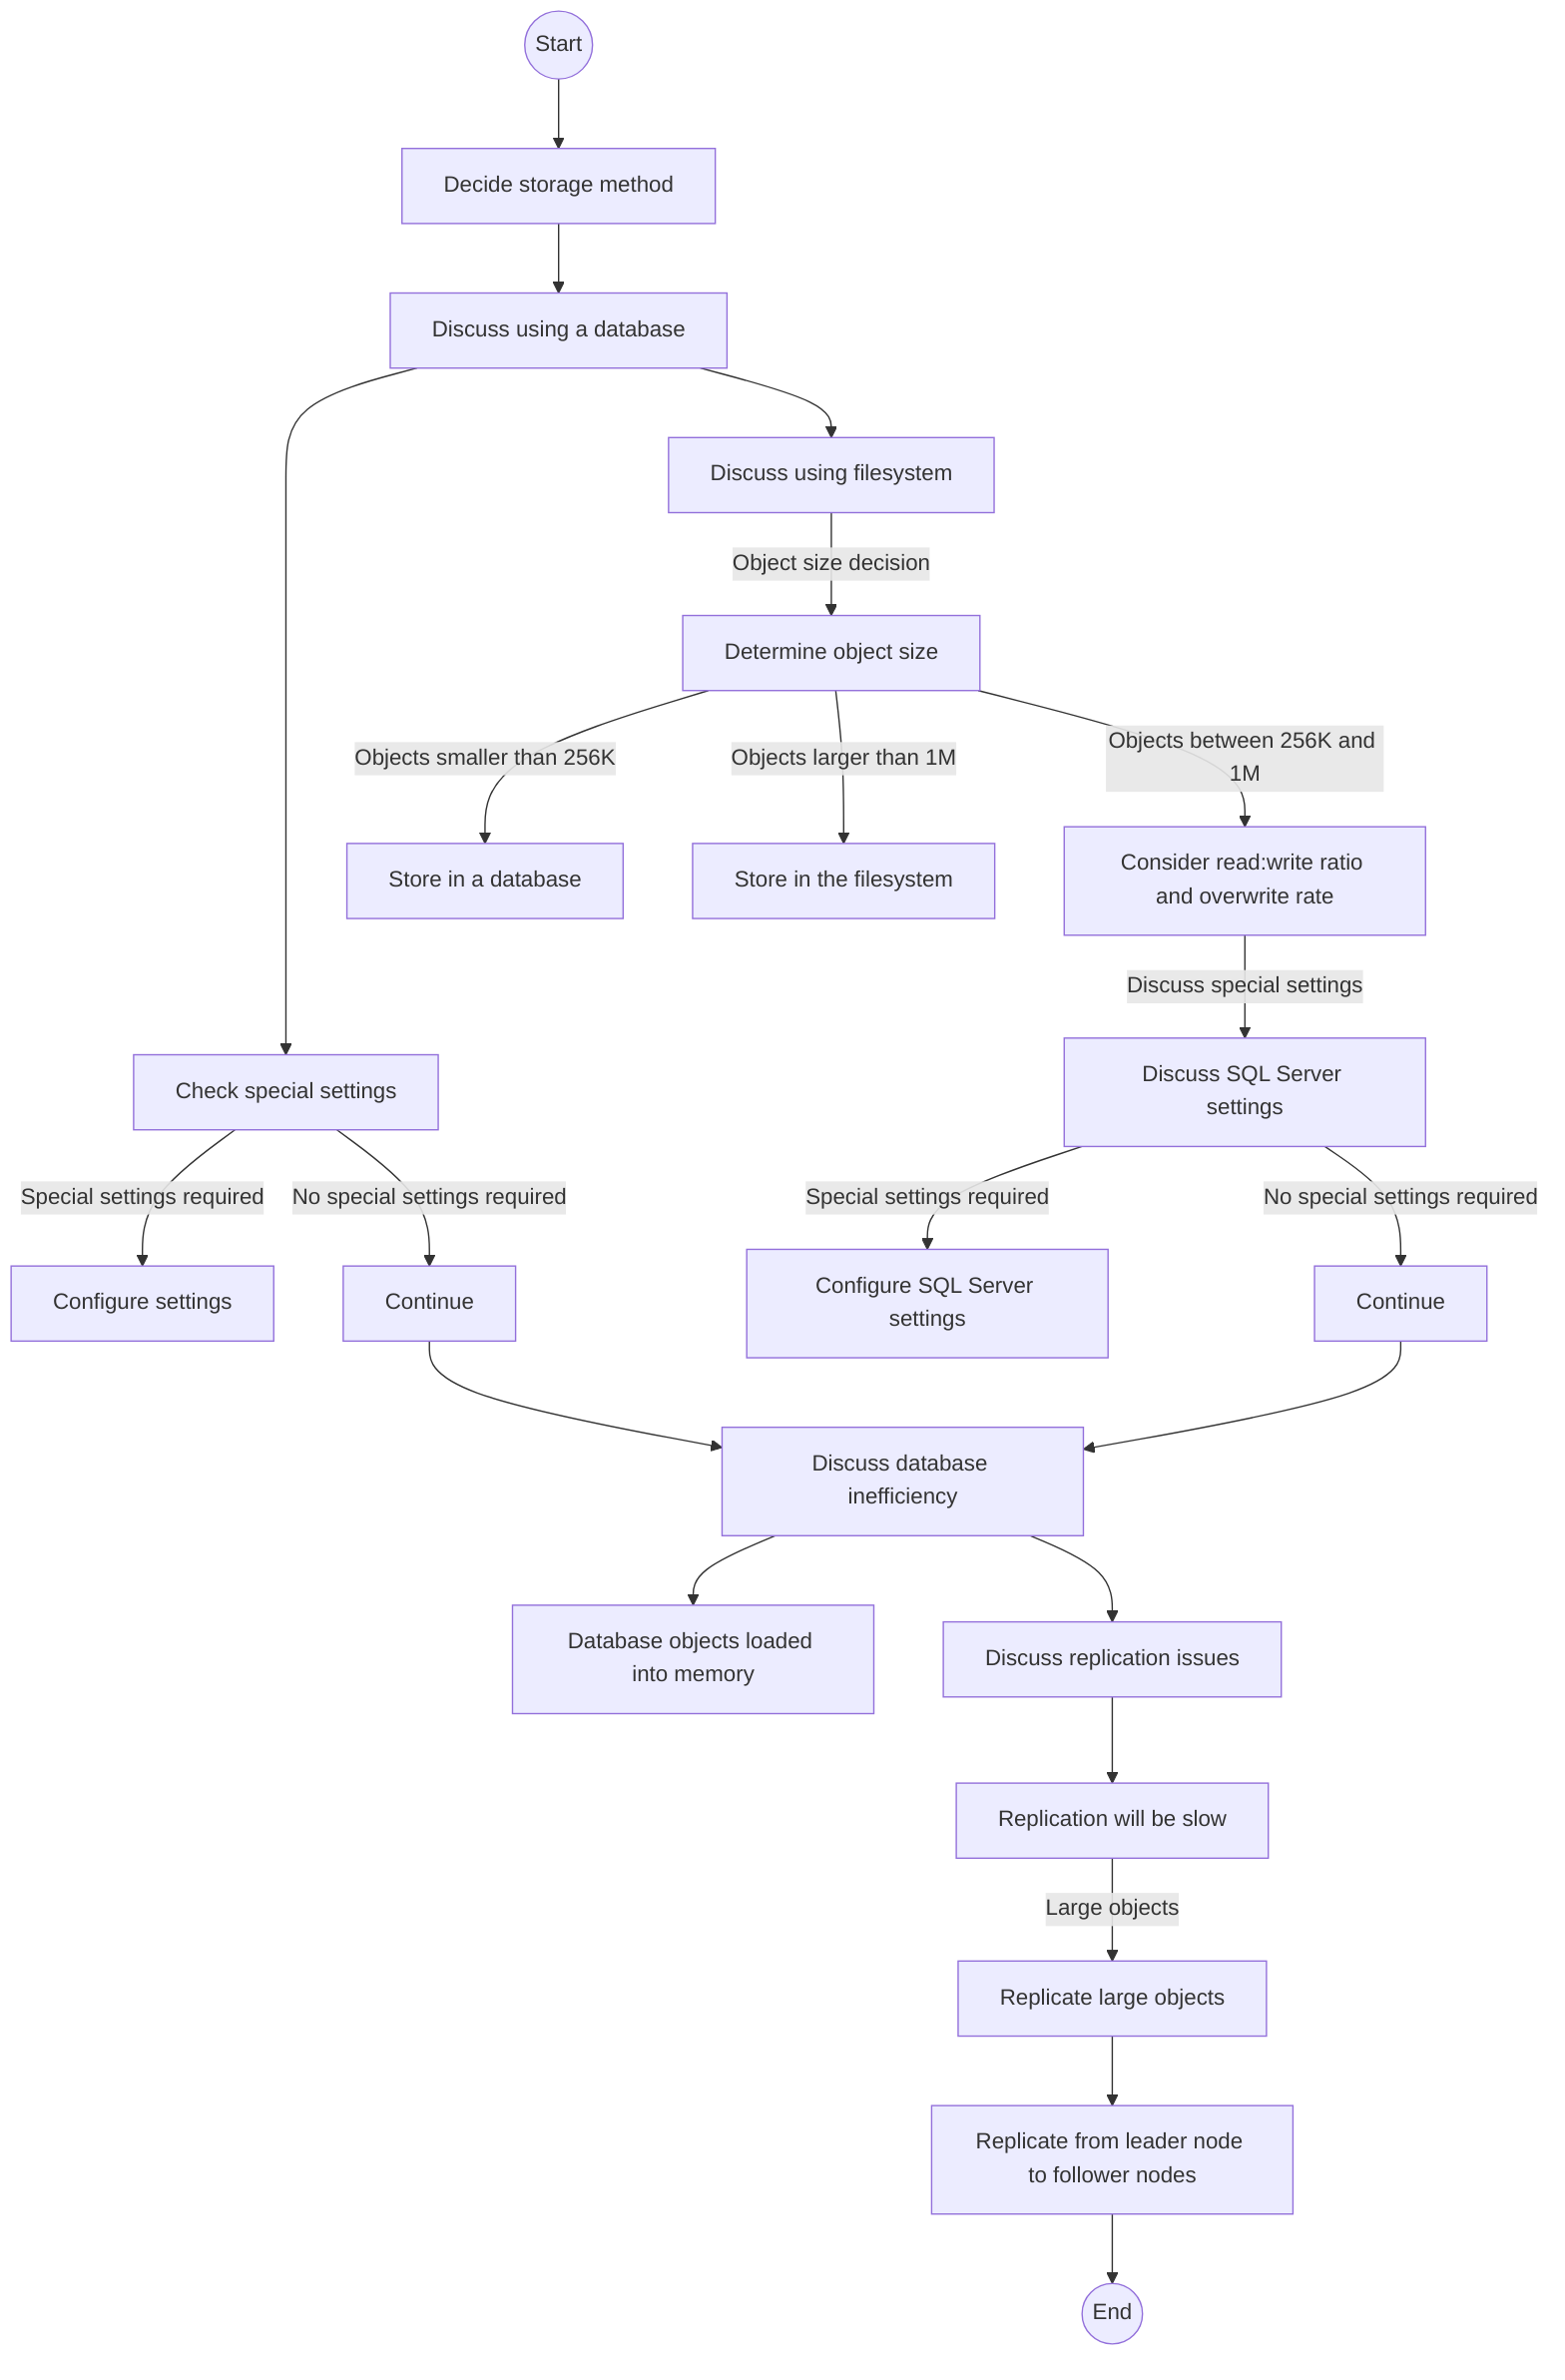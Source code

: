 graph TD;
    Start((Start)) --> Decide[Decide storage method]
    Decide --> Database[Discuss using a database]
    Database --> Config[Check special settings]
    Config -->|Special settings required| Configure[Configure settings]
    Config -->|No special settings required| Continue[Continue]
    Database --> Filesystem[Discuss using filesystem]
    Filesystem -->|Object size decision| DecideSize[Determine object size]
    DecideSize -->|Objects smaller than 256K| StoreDatabase[Store in a database]
    DecideSize -->|Objects larger than 1M| StoreFilesystem[Store in the filesystem]
    DecideSize -->|Objects between 256K and 1M| ConsiderFactors[Consider read:write ratio and overwrite rate]
    ConsiderFactors -->|Discuss special settings| SQLServer[Discuss SQL Server settings]
    SQLServer -->|Special settings required| ConfigSQL[Configure SQL Server settings]
    SQLServer -->|No special settings required| ContinueSQL[Continue]
    Continue --> DiscussInefficiency[Discuss database inefficiency]
    DiscussInefficiency --> Memory[Database objects loaded into memory]
    ContinueSQL --> DiscussInefficiency
    DiscussInefficiency --> Replication[Discuss replication issues]
    Replication --> SlowReplication[Replication will be slow]
    SlowReplication -->|Large objects| ReplicateLarge[Replicate large objects]
    ReplicateLarge --> LeaderFollower[Replicate from leader node to follower nodes]
    LeaderFollower --> End((End))
